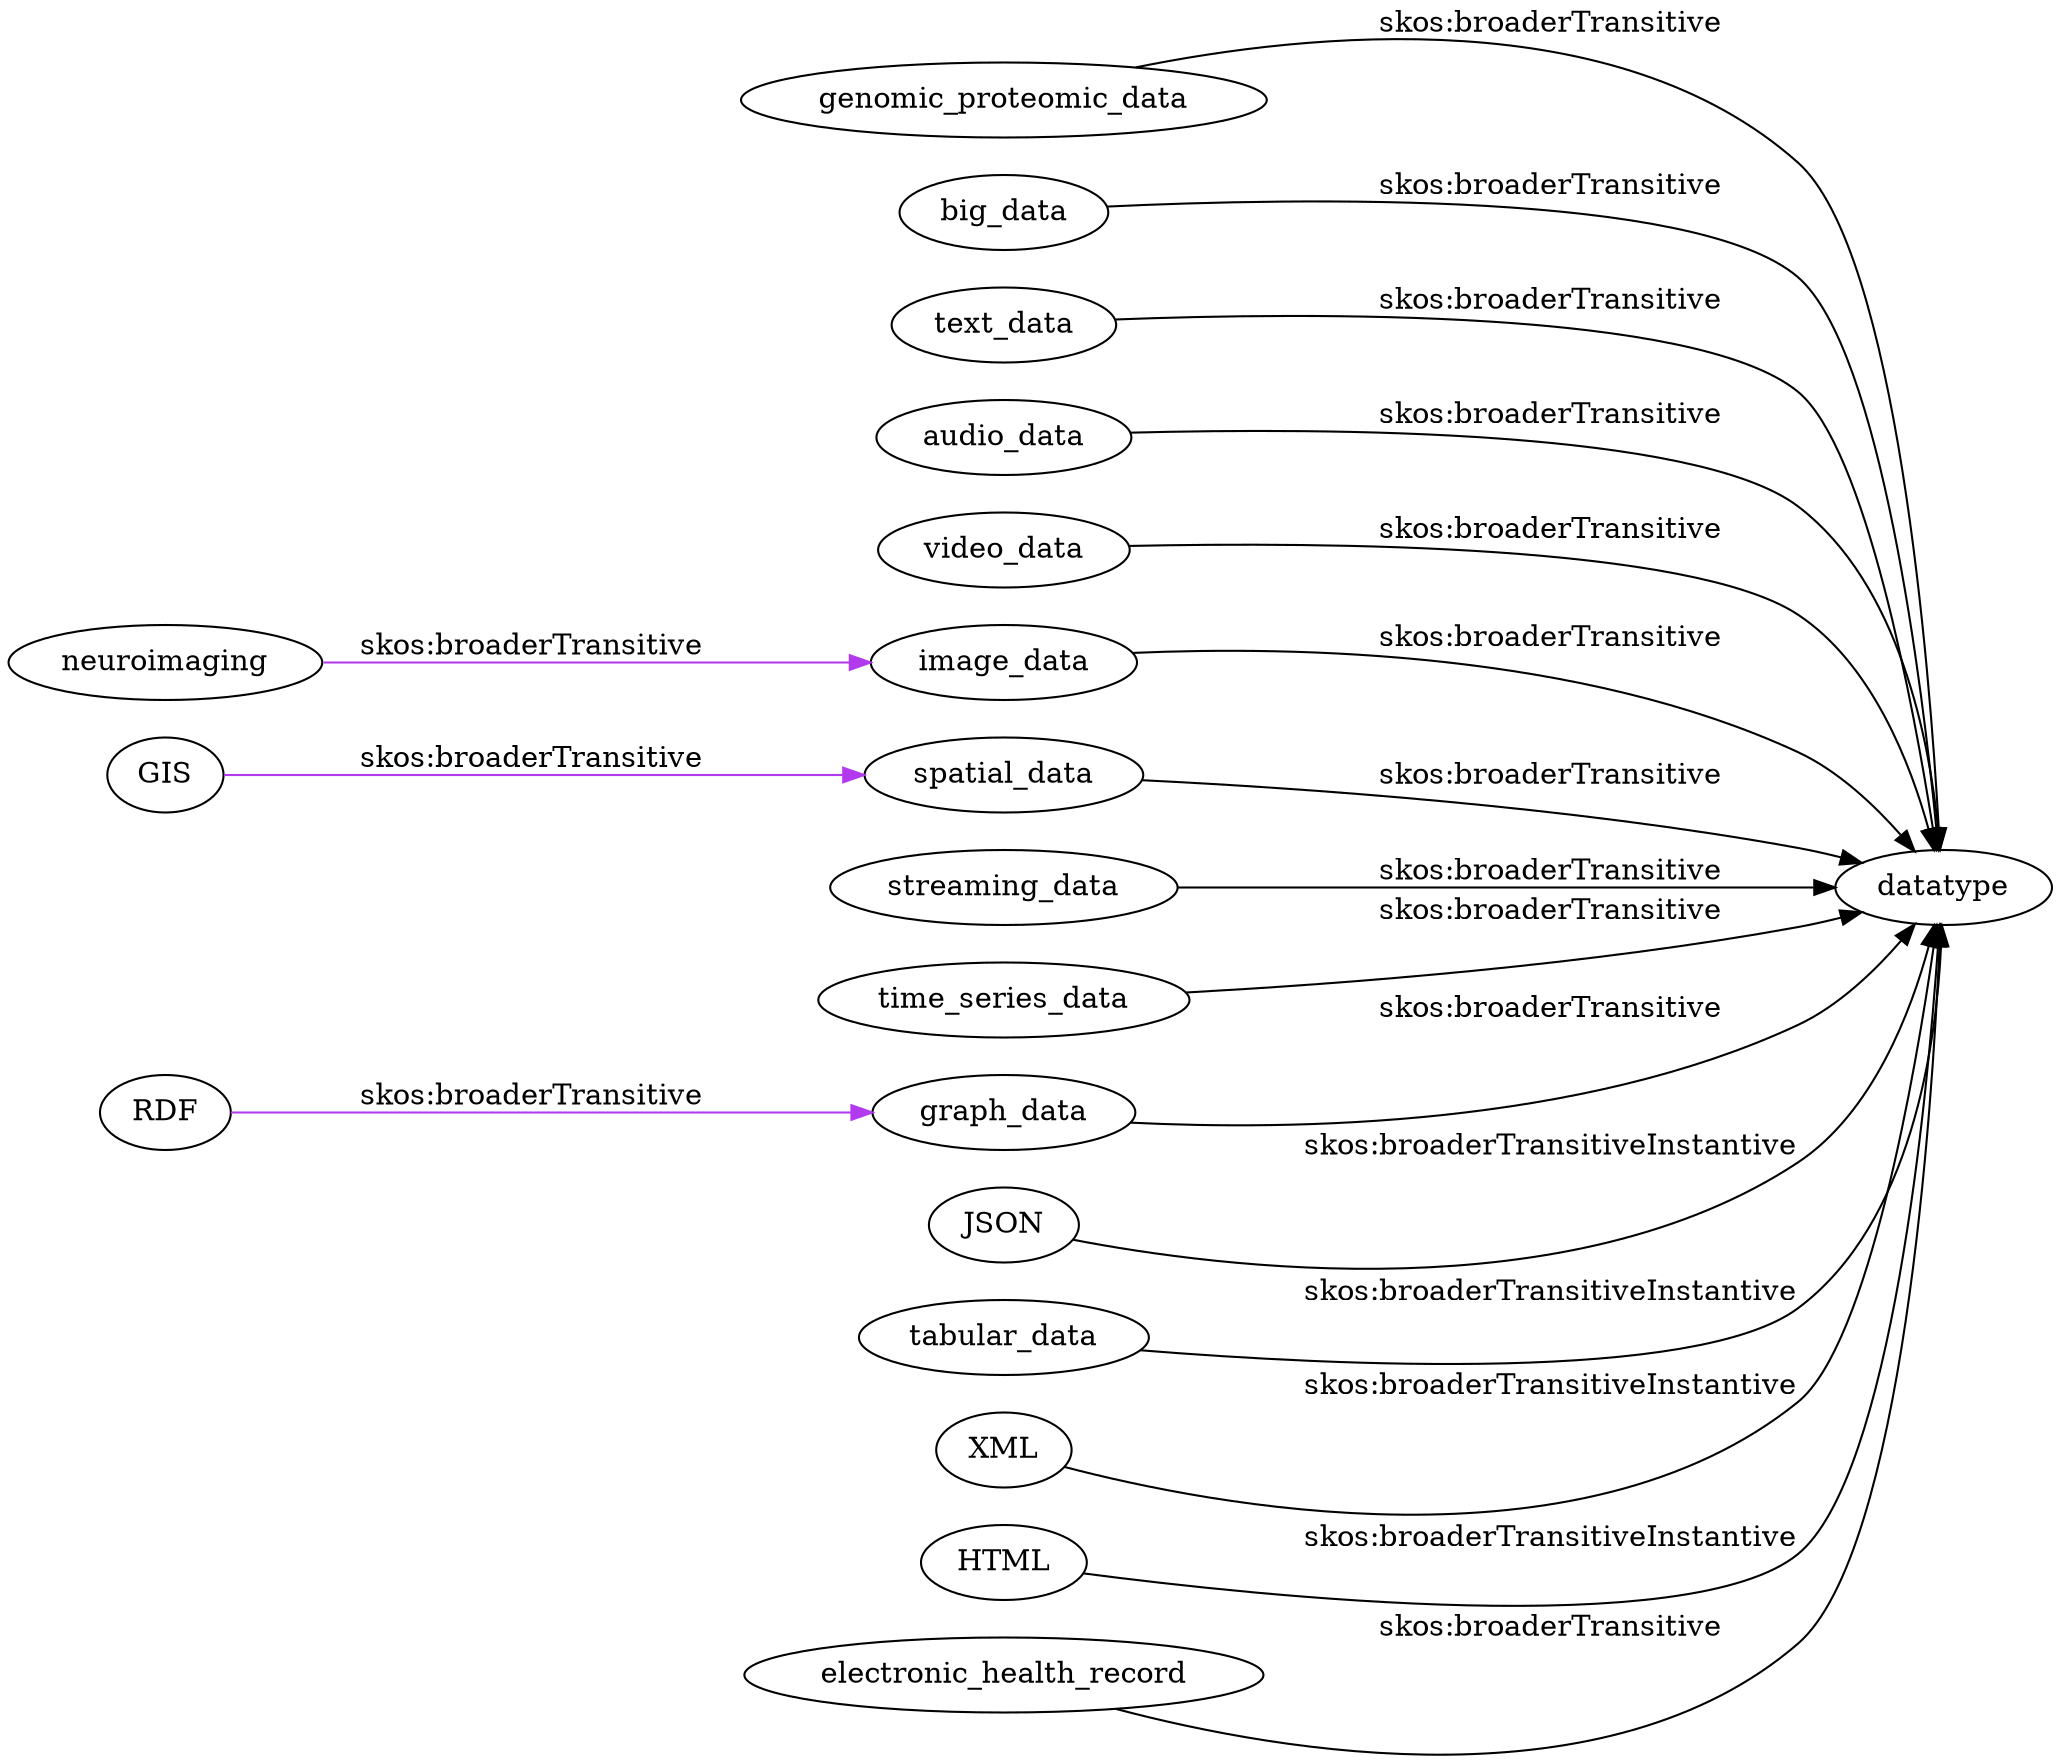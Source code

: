 digraph {
    
    rankdir = LR;
    
    genomic_proteomic_data -> datatype [color = "black", label = "skos:broaderTransitive"]
    big_data -> datatype [color = "black", label = "skos:broaderTransitive"]
    text_data -> datatype [color = "black", label = "skos:broaderTransitive"]
    audio_data -> datatype [color = "black", label = "skos:broaderTransitive"]
    video_data -> datatype [color = "black", label = "skos:broaderTransitive"]
    image_data -> datatype [color = "black", label = "skos:broaderTransitive"]
    spatial_data -> datatype [color = "black", label = "skos:broaderTransitive"]
    streaming_data -> datatype [color = "black", label = "skos:broaderTransitive"]
    time_series_data -> datatype [color = "black", label = "skos:broaderTransitive"]
    graph_data -> datatype [color = "black", label = "skos:broaderTransitive"]
    
    GIS -> spatial_data [color = "darkorchid2", label = "skos:broaderTransitive"]
    
    JSON -> datatype [color = "black", label = "skos:broaderTransitiveInstantive"]
    tabular_data -> datatype [color = "black", label = "skos:broaderTransitiveInstantive"]
    XML -> datatype [color = "black", label = "skos:broaderTransitiveInstantive"]
    HTML -> datatype [color = "black", label = "skos:broaderTransitiveInstantive"]
    
    neuroimaging -> image_data [color = "darkorchid2", label = "skos:broaderTransitive"]
    
    RDF -> graph_data [color = "darkorchid2", label = "skos:broaderTransitive"]
    
    electronic_health_record -> datatype [color = "black", label = "skos:broaderTransitive"]

    {rank=same; genomic_proteomic_data, big_data, text_data, audio_data, video_data, image_data, spatial_data, streaming_data, time_series_data, graph_data, electronic_health_record, JSON, tabular_data, HTML, XML}
}